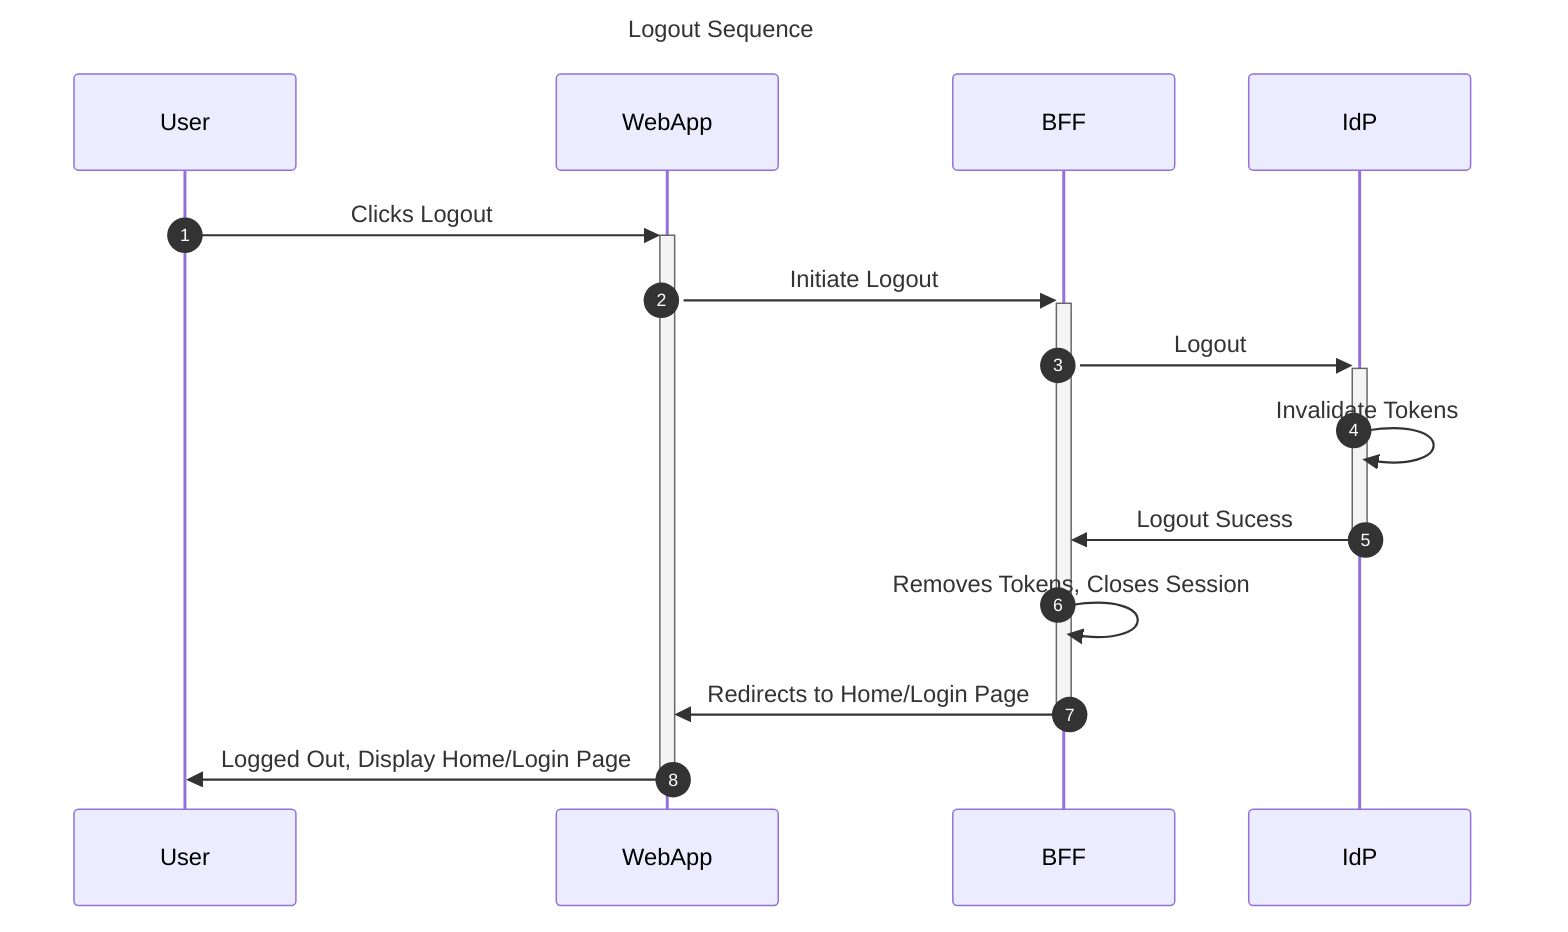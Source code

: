 ---
title: Logout Sequence
---
sequenceDiagram
    autonumber
    participant User
    participant WebApp
    participant BFF
    participant IdP
    
    User->>+WebApp: Clicks Logout
    WebApp->>+BFF: Initiate Logout
    BFF->>+IdP: Logout
    IdP->>IdP: Invalidate Tokens
    IdP->>-BFF: Logout Sucess
    BFF->>BFF: Removes Tokens, Closes Session
    BFF->>-WebApp: Redirects to Home/Login Page
    WebApp->>-User: Logged Out, Display Home/Login Page